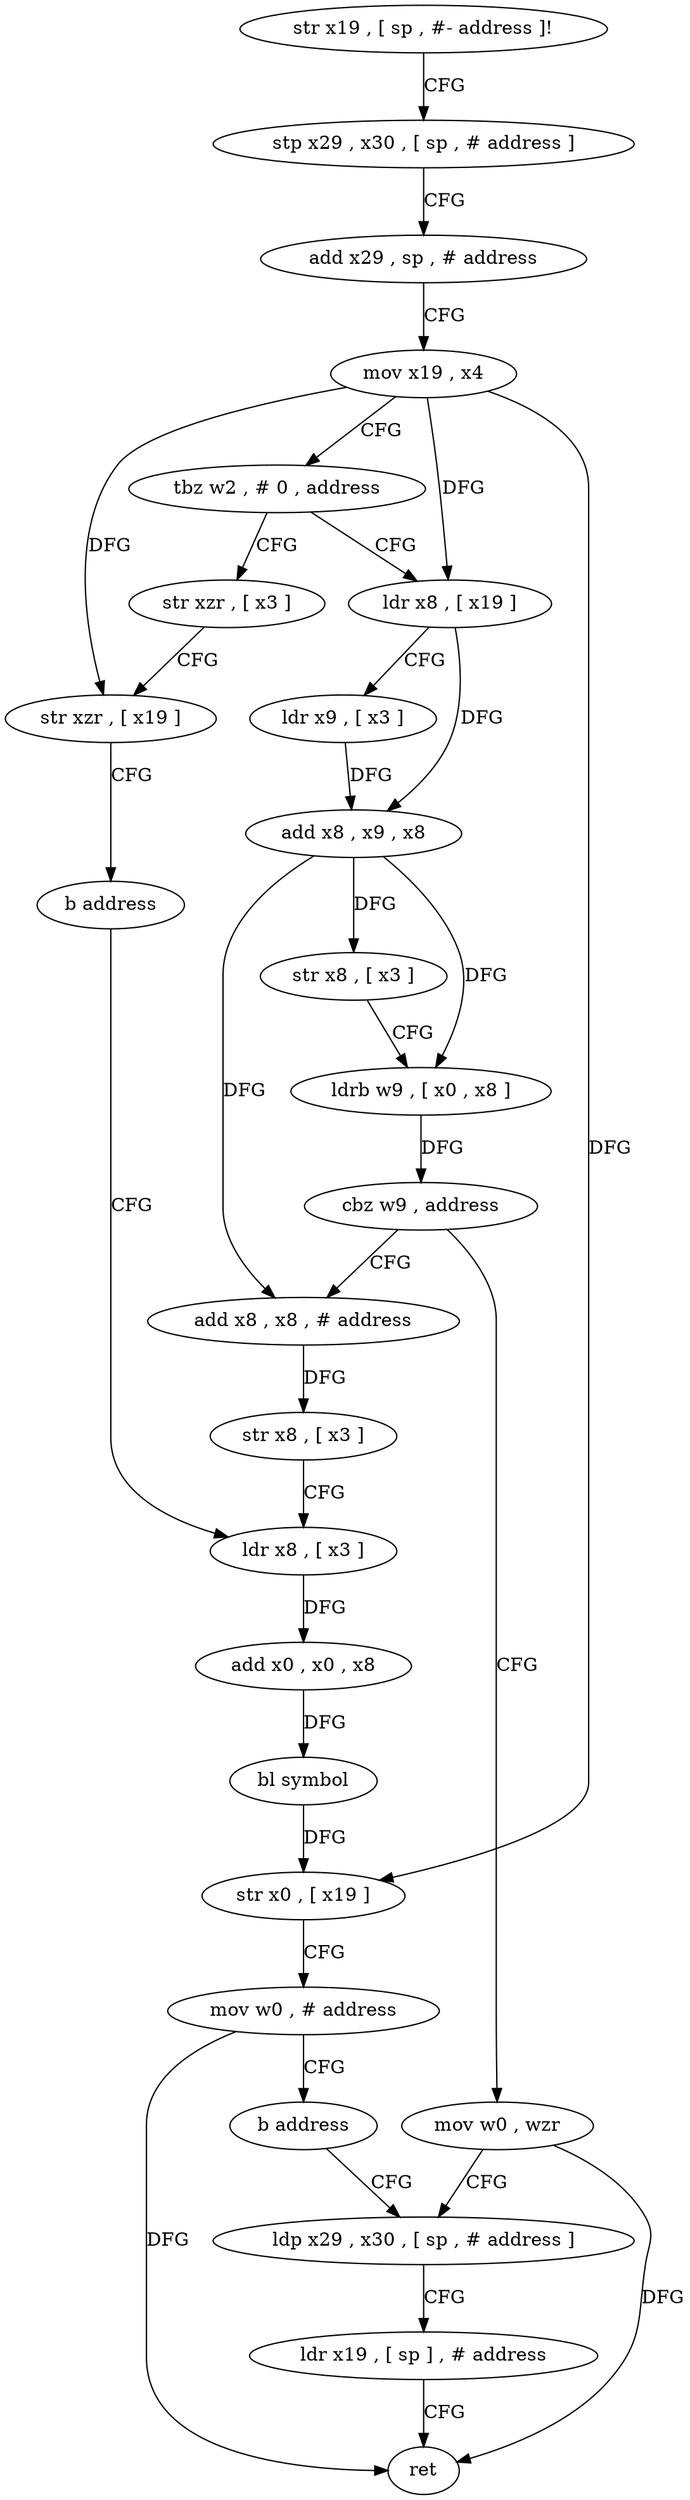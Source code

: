 digraph "func" {
"4265344" [label = "str x19 , [ sp , #- address ]!" ]
"4265348" [label = "stp x29 , x30 , [ sp , # address ]" ]
"4265352" [label = "add x29 , sp , # address" ]
"4265356" [label = "mov x19 , x4" ]
"4265360" [label = "tbz w2 , # 0 , address" ]
"4265376" [label = "ldr x8 , [ x19 ]" ]
"4265364" [label = "str xzr , [ x3 ]" ]
"4265380" [label = "ldr x9 , [ x3 ]" ]
"4265384" [label = "add x8 , x9 , x8" ]
"4265388" [label = "str x8 , [ x3 ]" ]
"4265392" [label = "ldrb w9 , [ x0 , x8 ]" ]
"4265396" [label = "cbz w9 , address" ]
"4265432" [label = "mov w0 , wzr" ]
"4265400" [label = "add x8 , x8 , # address" ]
"4265368" [label = "str xzr , [ x19 ]" ]
"4265372" [label = "b address" ]
"4265408" [label = "ldr x8 , [ x3 ]" ]
"4265436" [label = "ldp x29 , x30 , [ sp , # address ]" ]
"4265404" [label = "str x8 , [ x3 ]" ]
"4265412" [label = "add x0 , x0 , x8" ]
"4265416" [label = "bl symbol" ]
"4265420" [label = "str x0 , [ x19 ]" ]
"4265424" [label = "mov w0 , # address" ]
"4265428" [label = "b address" ]
"4265440" [label = "ldr x19 , [ sp ] , # address" ]
"4265444" [label = "ret" ]
"4265344" -> "4265348" [ label = "CFG" ]
"4265348" -> "4265352" [ label = "CFG" ]
"4265352" -> "4265356" [ label = "CFG" ]
"4265356" -> "4265360" [ label = "CFG" ]
"4265356" -> "4265376" [ label = "DFG" ]
"4265356" -> "4265368" [ label = "DFG" ]
"4265356" -> "4265420" [ label = "DFG" ]
"4265360" -> "4265376" [ label = "CFG" ]
"4265360" -> "4265364" [ label = "CFG" ]
"4265376" -> "4265380" [ label = "CFG" ]
"4265376" -> "4265384" [ label = "DFG" ]
"4265364" -> "4265368" [ label = "CFG" ]
"4265380" -> "4265384" [ label = "DFG" ]
"4265384" -> "4265388" [ label = "DFG" ]
"4265384" -> "4265392" [ label = "DFG" ]
"4265384" -> "4265400" [ label = "DFG" ]
"4265388" -> "4265392" [ label = "CFG" ]
"4265392" -> "4265396" [ label = "DFG" ]
"4265396" -> "4265432" [ label = "CFG" ]
"4265396" -> "4265400" [ label = "CFG" ]
"4265432" -> "4265436" [ label = "CFG" ]
"4265432" -> "4265444" [ label = "DFG" ]
"4265400" -> "4265404" [ label = "DFG" ]
"4265368" -> "4265372" [ label = "CFG" ]
"4265372" -> "4265408" [ label = "CFG" ]
"4265408" -> "4265412" [ label = "DFG" ]
"4265436" -> "4265440" [ label = "CFG" ]
"4265404" -> "4265408" [ label = "CFG" ]
"4265412" -> "4265416" [ label = "DFG" ]
"4265416" -> "4265420" [ label = "DFG" ]
"4265420" -> "4265424" [ label = "CFG" ]
"4265424" -> "4265428" [ label = "CFG" ]
"4265424" -> "4265444" [ label = "DFG" ]
"4265428" -> "4265436" [ label = "CFG" ]
"4265440" -> "4265444" [ label = "CFG" ]
}
